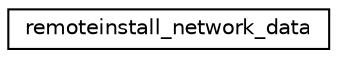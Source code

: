 digraph "Graphical Class Hierarchy"
{
  edge [fontname="Helvetica",fontsize="10",labelfontname="Helvetica",labelfontsize="10"];
  node [fontname="Helvetica",fontsize="10",shape=record];
  rankdir="LR";
  Node1 [label="remoteinstall_network_data",height=0.2,width=0.4,color="black", fillcolor="white", style="filled",URL="$structremoteinstall__network__data.html"];
}
